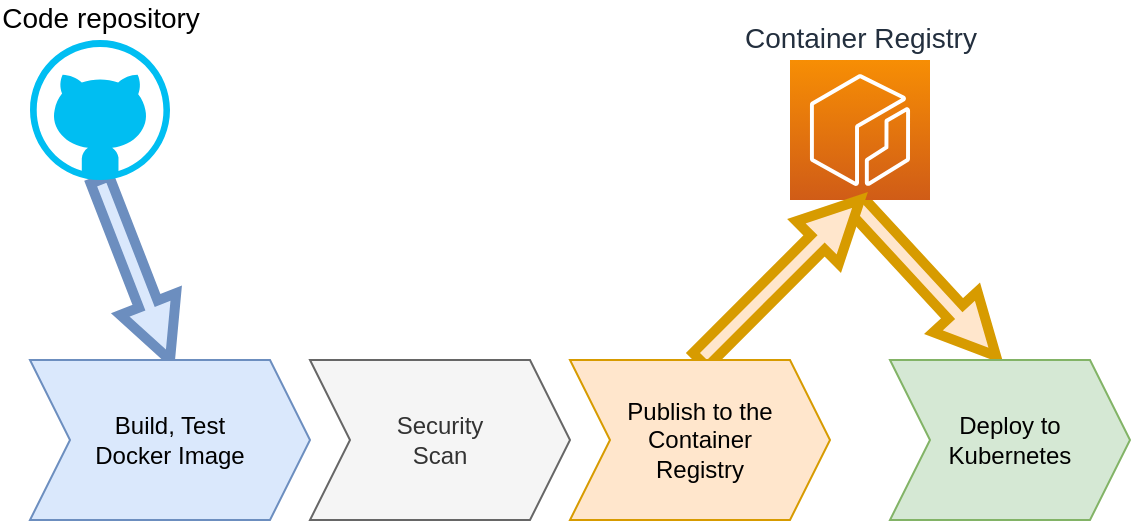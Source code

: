 <mxfile version="13.7.9" type="device"><diagram id="X0cM8ez-jZXFDqEVSY1y" name="Page-1"><mxGraphModel dx="1106" dy="1003" grid="1" gridSize="10" guides="1" tooltips="1" connect="1" arrows="1" fold="1" page="1" pageScale="1" pageWidth="850" pageHeight="1100" math="0" shadow="0"><root><mxCell id="0"/><mxCell id="1" parent="0"/><mxCell id="FcMfMk5R-FWse4ntiYxW-13" style="edgeStyle=orthogonalEdgeStyle;shape=arrow;rounded=0;orthogonalLoop=1;jettySize=auto;html=1;strokeColor=#d79b00;strokeWidth=5;entryX=0.442;entryY=-0.025;entryDx=0;entryDy=0;entryPerimeter=0;exitX=0.444;exitY=1;exitDx=0;exitDy=0;exitPerimeter=0;fillColor=#ffe6cc;" edge="1" parent="1" source="FcMfMk5R-FWse4ntiYxW-11" target="FcMfMk5R-FWse4ntiYxW-6"><mxGeometry relative="1" as="geometry"><mxPoint x="735" y="110" as="targetPoint"/><mxPoint x="500" y="100" as="sourcePoint"/></mxGeometry></mxCell><mxCell id="FcMfMk5R-FWse4ntiYxW-14" style="edgeStyle=orthogonalEdgeStyle;shape=arrow;rounded=0;orthogonalLoop=1;jettySize=auto;html=1;strokeColor=#6c8ebf;strokeWidth=5;fillColor=#dae8fc;" edge="1" parent="1" source="FcMfMk5R-FWse4ntiYxW-1" target="FcMfMk5R-FWse4ntiYxW-2"><mxGeometry relative="1" as="geometry"/></mxCell><mxCell id="FcMfMk5R-FWse4ntiYxW-1" value="&lt;font style=&quot;font-size: 14px&quot;&gt;Code repository&lt;/font&gt;" style="verticalLabelPosition=top;html=1;verticalAlign=bottom;align=center;strokeColor=none;fillColor=#00BEF2;shape=mxgraph.azure.github_code;pointerEvents=1;labelPosition=center;" vertex="1" parent="1"><mxGeometry x="80" y="80" width="70" height="70" as="geometry"/></mxCell><mxCell id="FcMfMk5R-FWse4ntiYxW-2" value="Build, Test&lt;br&gt;Docker Image" style="shape=step;perimeter=stepPerimeter;whiteSpace=wrap;html=1;fixedSize=1;fillColor=#dae8fc;strokeColor=#6c8ebf;" vertex="1" parent="1"><mxGeometry x="80" y="240" width="140" height="80" as="geometry"/></mxCell><mxCell id="FcMfMk5R-FWse4ntiYxW-4" value="Security&lt;br&gt;Scan" style="shape=step;perimeter=stepPerimeter;whiteSpace=wrap;html=1;fixedSize=1;fillColor=#f5f5f5;strokeColor=#666666;fontColor=#333333;" vertex="1" parent="1"><mxGeometry x="220" y="240" width="130" height="80" as="geometry"/></mxCell><mxCell id="FcMfMk5R-FWse4ntiYxW-6" value="Deploy to&lt;br&gt;Kubernetes" style="shape=step;perimeter=stepPerimeter;whiteSpace=wrap;html=1;fixedSize=1;fillColor=#d5e8d4;strokeColor=#82b366;" vertex="1" parent="1"><mxGeometry x="510" y="240" width="120" height="80" as="geometry"/></mxCell><mxCell id="FcMfMk5R-FWse4ntiYxW-11" value="&lt;font style=&quot;font-size: 14px&quot;&gt;Container Registry&lt;/font&gt;" style="outlineConnect=0;fontColor=#232F3E;gradientColor=#F78E04;gradientDirection=north;fillColor=#D05C17;strokeColor=#ffffff;dashed=0;verticalLabelPosition=top;verticalAlign=bottom;align=center;html=1;fontSize=12;fontStyle=0;aspect=fixed;shape=mxgraph.aws4.resourceIcon;resIcon=mxgraph.aws4.ecr;labelPosition=center;" vertex="1" parent="1"><mxGeometry x="460" y="90" width="70" height="70" as="geometry"/></mxCell><mxCell id="FcMfMk5R-FWse4ntiYxW-12" style="edgeStyle=orthogonalEdgeStyle;shape=arrow;rounded=0;orthogonalLoop=1;jettySize=auto;html=1;exitX=0.5;exitY=0;exitDx=0;exitDy=0;strokeColor=#d79b00;strokeWidth=5;fillColor=#ffe6cc;" edge="1" parent="1" source="FcMfMk5R-FWse4ntiYxW-5" target="FcMfMk5R-FWse4ntiYxW-11"><mxGeometry relative="1" as="geometry"><mxPoint x="540" y="170" as="targetPoint"/></mxGeometry></mxCell><mxCell id="FcMfMk5R-FWse4ntiYxW-5" value="Publish to the&lt;br&gt;Container &lt;br&gt;Registry" style="shape=step;perimeter=stepPerimeter;whiteSpace=wrap;html=1;fixedSize=1;fillColor=#ffe6cc;strokeColor=#d79b00;" vertex="1" parent="1"><mxGeometry x="350" y="240" width="130" height="80" as="geometry"/></mxCell></root></mxGraphModel></diagram></mxfile>
